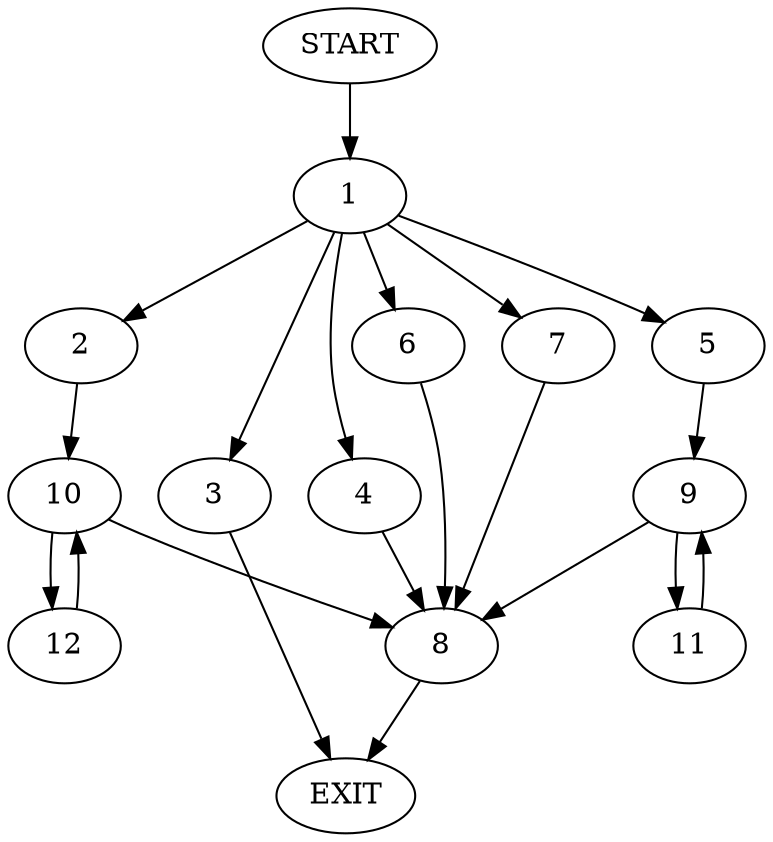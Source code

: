 digraph {
0 [label="START"]
13 [label="EXIT"]
0 -> 1
1 -> 2
1 -> 3
1 -> 4
1 -> 5
1 -> 6
1 -> 7
7 -> 8
4 -> 8
3 -> 13
5 -> 9
6 -> 8
2 -> 10
8 -> 13
9 -> 11
9 -> 8
11 -> 9
10 -> 12
10 -> 8
12 -> 10
}
